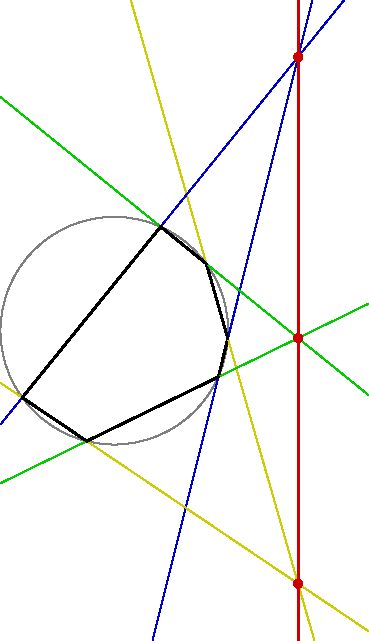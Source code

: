     import geometry;
    size(6.5cm,0);
    draw(unitcircle, grey);
    point[] P;
    real[] a=new real[]{0, 20, 60, 90, 240, 280};
    real cor=24.0036303043338;
    for (int i=0; i < 6; ++i) {
      P.push((Cos(a[i]-cor),Sin(a[i]-cor)));
    }
    pen[] p=new pen[] {0.8*blue, 0.8*yellow, 0.8*green};
    line[] l;
    for (int i=0; i < 6; ++i) {
      l.push(line(P[i],P[(i+1)%6]));
      draw(l[i], p[i%3]);
      draw(P[i]--P[(i+1)%6], linewidth(bp));
    }
    point[] inter;
    for (int i=0; i < 3; ++i) {
      inter.push(intersectionpoint(l[i],l[(i+3)%6]));
      dot(inter[i], 1.5*dotsize()+0.8*red);
    }
    draw(line(inter[0],inter[1]), bp+0.8*red);
    draw(box((-1,-2.722), (2.229,2.905)), invisible);

